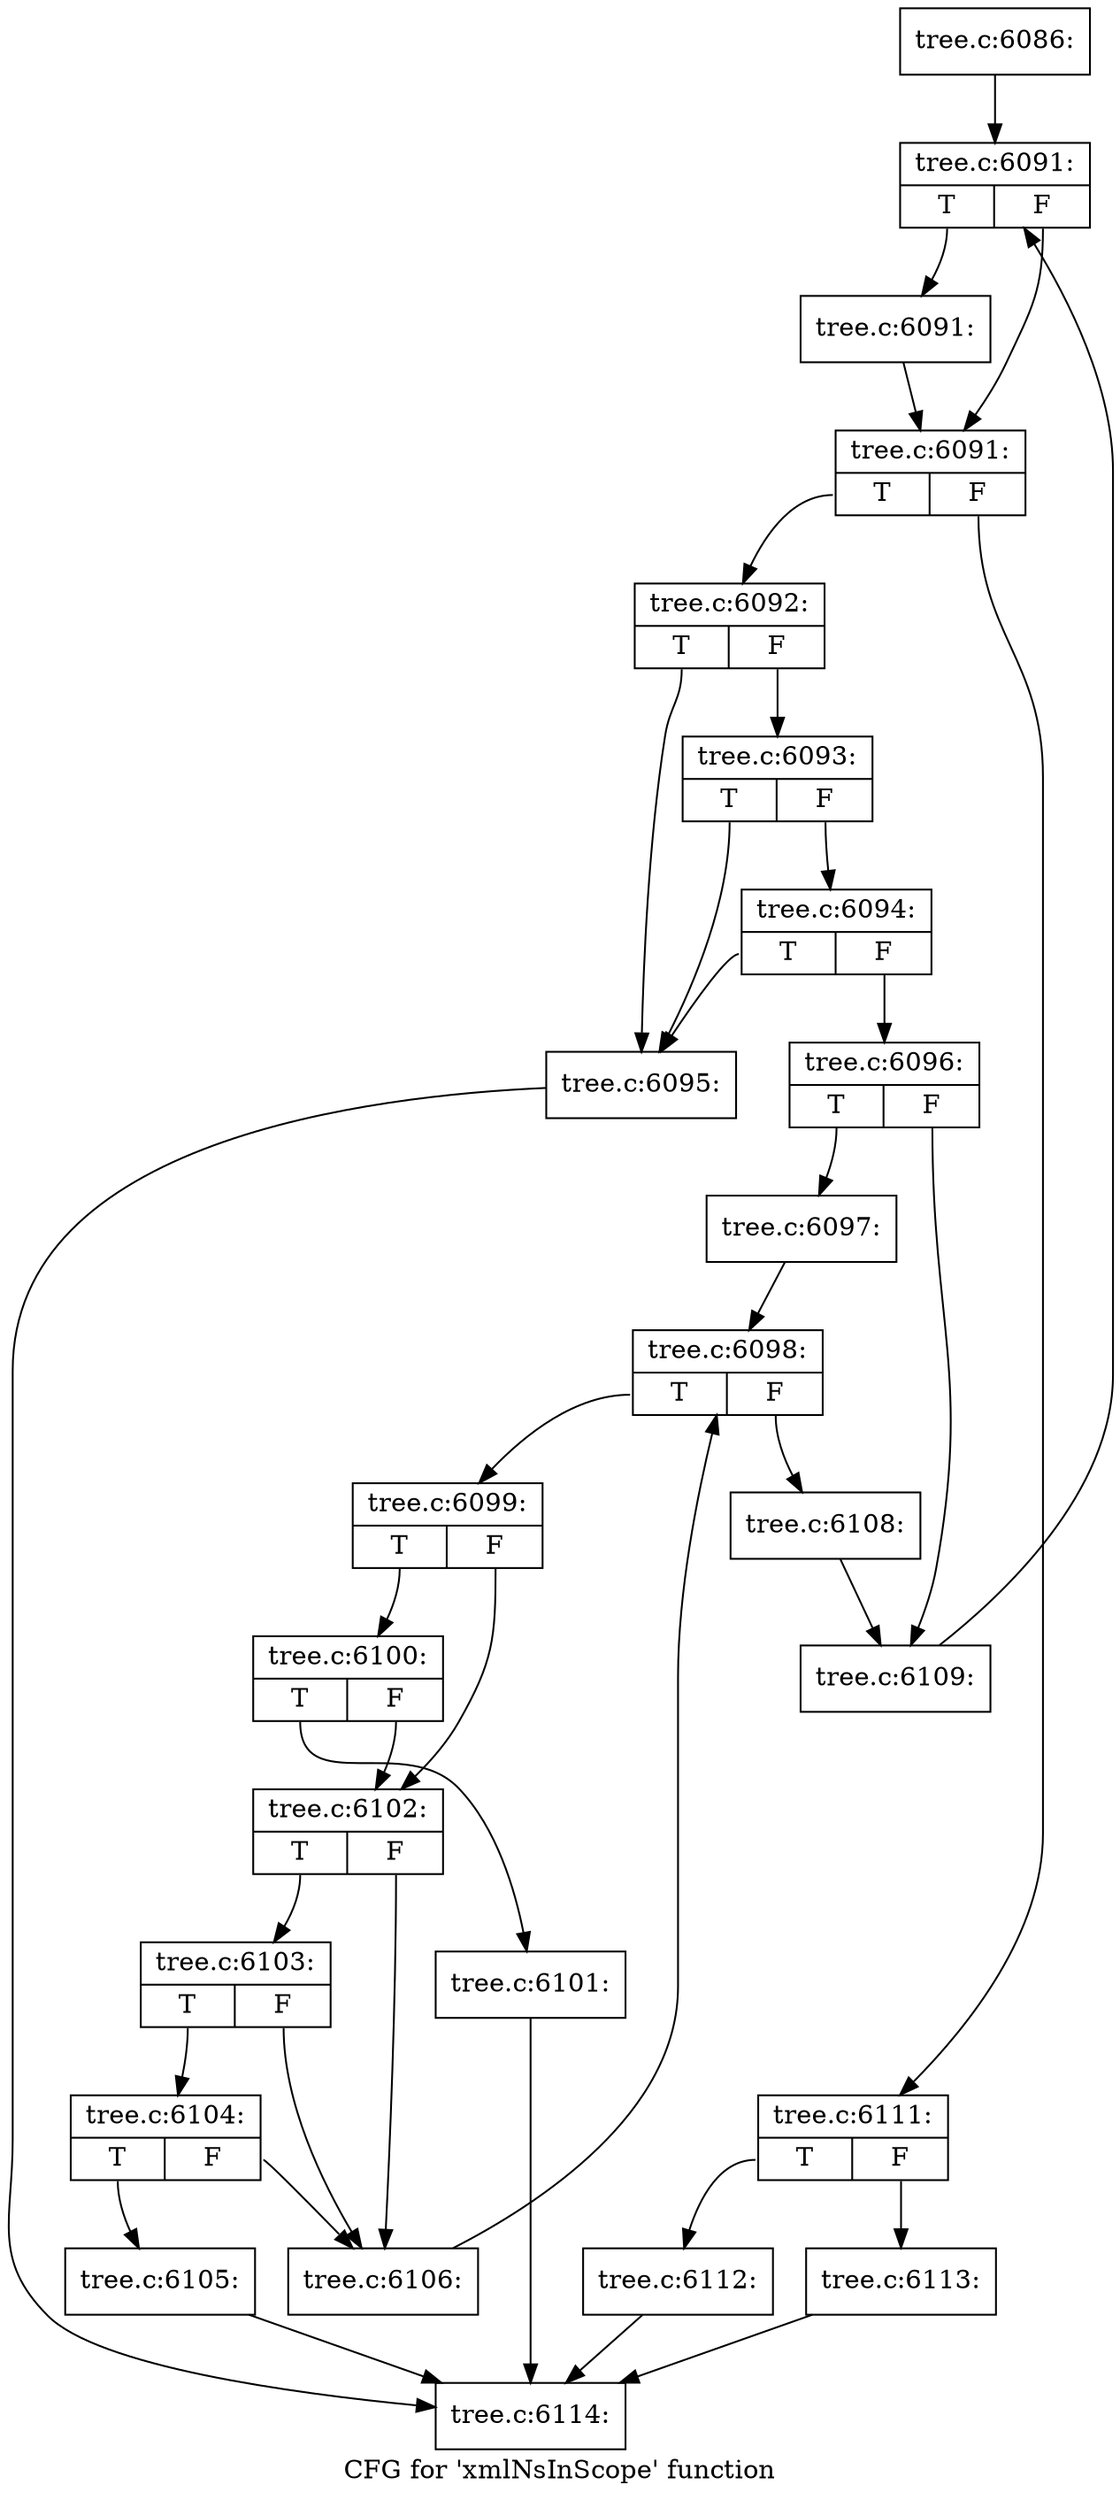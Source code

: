 digraph "CFG for 'xmlNsInScope' function" {
	label="CFG for 'xmlNsInScope' function";

	Node0x483ff80 [shape=record,label="{tree.c:6086:}"];
	Node0x483ff80 -> Node0x4843d50;
	Node0x4843d50 [shape=record,label="{tree.c:6091:|{<s0>T|<s1>F}}"];
	Node0x4843d50:s0 -> Node0x4844040;
	Node0x4843d50:s1 -> Node0x4843ff0;
	Node0x4844040 [shape=record,label="{tree.c:6091:}"];
	Node0x4844040 -> Node0x4843ff0;
	Node0x4843ff0 [shape=record,label="{tree.c:6091:|{<s0>T|<s1>F}}"];
	Node0x4843ff0:s0 -> Node0x4844500;
	Node0x4843ff0:s1 -> Node0x4843f70;
	Node0x4844500 [shape=record,label="{tree.c:6092:|{<s0>T|<s1>F}}"];
	Node0x4844500:s0 -> Node0x48446f0;
	Node0x4844500:s1 -> Node0x4844810;
	Node0x4844810 [shape=record,label="{tree.c:6093:|{<s0>T|<s1>F}}"];
	Node0x4844810:s0 -> Node0x48446f0;
	Node0x4844810:s1 -> Node0x4844790;
	Node0x4844790 [shape=record,label="{tree.c:6094:|{<s0>T|<s1>F}}"];
	Node0x4844790:s0 -> Node0x48446f0;
	Node0x4844790:s1 -> Node0x4844740;
	Node0x48446f0 [shape=record,label="{tree.c:6095:}"];
	Node0x48446f0 -> Node0x4842d80;
	Node0x4844740 [shape=record,label="{tree.c:6096:|{<s0>T|<s1>F}}"];
	Node0x4844740:s0 -> Node0x4845460;
	Node0x4844740:s1 -> Node0x48454b0;
	Node0x4845460 [shape=record,label="{tree.c:6097:}"];
	Node0x4845460 -> Node0x4845b70;
	Node0x4845b70 [shape=record,label="{tree.c:6098:|{<s0>T|<s1>F}}"];
	Node0x4845b70:s0 -> Node0x4845f60;
	Node0x4845b70:s1 -> Node0x4845d90;
	Node0x4845f60 [shape=record,label="{tree.c:6099:|{<s0>T|<s1>F}}"];
	Node0x4845f60:s0 -> Node0x48461c0;
	Node0x4845f60:s1 -> Node0x4846170;
	Node0x48461c0 [shape=record,label="{tree.c:6100:|{<s0>T|<s1>F}}"];
	Node0x48461c0:s0 -> Node0x4846120;
	Node0x48461c0:s1 -> Node0x4846170;
	Node0x4846120 [shape=record,label="{tree.c:6101:}"];
	Node0x4846120 -> Node0x4842d80;
	Node0x4846170 [shape=record,label="{tree.c:6102:|{<s0>T|<s1>F}}"];
	Node0x4846170:s0 -> Node0x4846a20;
	Node0x4846170:s1 -> Node0x4846950;
	Node0x4846a20 [shape=record,label="{tree.c:6103:|{<s0>T|<s1>F}}"];
	Node0x4846a20:s0 -> Node0x48469a0;
	Node0x4846a20:s1 -> Node0x4846950;
	Node0x48469a0 [shape=record,label="{tree.c:6104:|{<s0>T|<s1>F}}"];
	Node0x48469a0:s0 -> Node0x4846900;
	Node0x48469a0:s1 -> Node0x4846950;
	Node0x4846900 [shape=record,label="{tree.c:6105:}"];
	Node0x4846900 -> Node0x4842d80;
	Node0x4846950 [shape=record,label="{tree.c:6106:}"];
	Node0x4846950 -> Node0x4845b70;
	Node0x4845d90 [shape=record,label="{tree.c:6108:}"];
	Node0x4845d90 -> Node0x48454b0;
	Node0x48454b0 [shape=record,label="{tree.c:6109:}"];
	Node0x48454b0 -> Node0x4843d50;
	Node0x4843f70 [shape=record,label="{tree.c:6111:|{<s0>T|<s1>F}}"];
	Node0x4843f70:s0 -> Node0x4847dc0;
	Node0x4843f70:s1 -> Node0x4847e10;
	Node0x4847dc0 [shape=record,label="{tree.c:6112:}"];
	Node0x4847dc0 -> Node0x4842d80;
	Node0x4847e10 [shape=record,label="{tree.c:6113:}"];
	Node0x4847e10 -> Node0x4842d80;
	Node0x4842d80 [shape=record,label="{tree.c:6114:}"];
}

